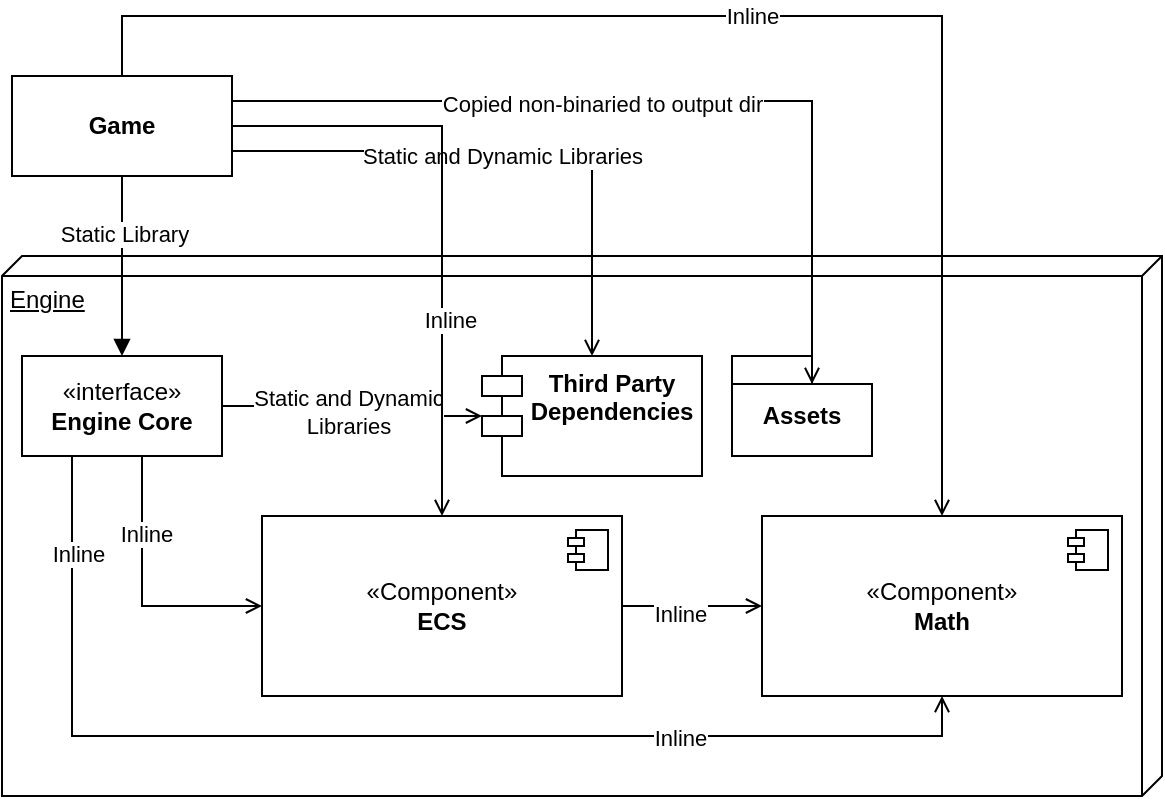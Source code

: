 <mxfile version="22.1.15" type="device">
  <diagram name="Page-1" id="CTwLWxqc1L-N2uM1jExQ">
    <mxGraphModel dx="1221" dy="608" grid="1" gridSize="10" guides="1" tooltips="1" connect="1" arrows="1" fold="1" page="1" pageScale="1" pageWidth="850" pageHeight="1100" math="0" shadow="0">
      <root>
        <mxCell id="0" />
        <mxCell id="1" parent="0" />
        <mxCell id="G1paxGwMHXN2TVMlT6y_-1" value="&lt;b&gt;Game&lt;/b&gt;" style="html=1;whiteSpace=wrap;" parent="1" vertex="1">
          <mxGeometry x="65" y="180" width="110" height="50" as="geometry" />
        </mxCell>
        <mxCell id="G1paxGwMHXN2TVMlT6y_-8" value="Engine" style="verticalAlign=top;align=left;spacingTop=8;spacingLeft=2;spacingRight=12;shape=cube;size=10;direction=south;fontStyle=4;html=1;whiteSpace=wrap;" parent="1" vertex="1">
          <mxGeometry x="60" y="270" width="580" height="270" as="geometry" />
        </mxCell>
        <mxCell id="G1paxGwMHXN2TVMlT6y_-17" style="edgeStyle=orthogonalEdgeStyle;rounded=0;orthogonalLoop=1;jettySize=auto;html=1;endArrow=open;endFill=0;" parent="1" source="G1paxGwMHXN2TVMlT6y_-5" target="G1paxGwMHXN2TVMlT6y_-12" edge="1">
          <mxGeometry relative="1" as="geometry" />
        </mxCell>
        <mxCell id="G1paxGwMHXN2TVMlT6y_-36" value="Inline" style="edgeLabel;html=1;align=center;verticalAlign=middle;resizable=0;points=[];" parent="G1paxGwMHXN2TVMlT6y_-17" vertex="1" connectable="0">
          <mxGeometry x="-0.177" y="-4" relative="1" as="geometry">
            <mxPoint as="offset" />
          </mxGeometry>
        </mxCell>
        <mxCell id="G1paxGwMHXN2TVMlT6y_-5" value="«Component»&lt;br&gt;&lt;b&gt;ECS&lt;/b&gt;" style="html=1;dropTarget=0;whiteSpace=wrap;" parent="1" vertex="1">
          <mxGeometry x="190" y="400" width="180" height="90" as="geometry" />
        </mxCell>
        <mxCell id="G1paxGwMHXN2TVMlT6y_-6" value="" style="shape=module;jettyWidth=8;jettyHeight=4;" parent="G1paxGwMHXN2TVMlT6y_-5" vertex="1">
          <mxGeometry x="1" width="20" height="20" relative="1" as="geometry">
            <mxPoint x="-27" y="7" as="offset" />
          </mxGeometry>
        </mxCell>
        <mxCell id="G1paxGwMHXN2TVMlT6y_-23" style="edgeStyle=orthogonalEdgeStyle;rounded=0;orthogonalLoop=1;jettySize=auto;html=1;entryX=0;entryY=0.5;entryDx=0;entryDy=0;endArrow=open;endFill=0;" parent="1" source="G1paxGwMHXN2TVMlT6y_-2" target="G1paxGwMHXN2TVMlT6y_-5" edge="1">
          <mxGeometry relative="1" as="geometry">
            <Array as="points">
              <mxPoint x="130" y="445" />
            </Array>
          </mxGeometry>
        </mxCell>
        <mxCell id="G1paxGwMHXN2TVMlT6y_-37" value="Inline" style="edgeLabel;html=1;align=center;verticalAlign=middle;resizable=0;points=[];" parent="G1paxGwMHXN2TVMlT6y_-23" vertex="1" connectable="0">
          <mxGeometry x="-0.425" y="2" relative="1" as="geometry">
            <mxPoint as="offset" />
          </mxGeometry>
        </mxCell>
        <mxCell id="G1paxGwMHXN2TVMlT6y_-28" style="edgeStyle=orthogonalEdgeStyle;rounded=0;orthogonalLoop=1;jettySize=auto;html=1;endArrow=open;endFill=0;" parent="1" source="G1paxGwMHXN2TVMlT6y_-2" target="G1paxGwMHXN2TVMlT6y_-14" edge="1">
          <mxGeometry relative="1" as="geometry" />
        </mxCell>
        <mxCell id="G1paxGwMHXN2TVMlT6y_-41" value="Static and Dynamic&lt;br&gt;Libraries" style="edgeLabel;html=1;align=center;verticalAlign=middle;resizable=0;points=[];" parent="G1paxGwMHXN2TVMlT6y_-28" vertex="1" connectable="0">
          <mxGeometry x="-0.065" y="-3" relative="1" as="geometry">
            <mxPoint as="offset" />
          </mxGeometry>
        </mxCell>
        <mxCell id="G1paxGwMHXN2TVMlT6y_-2" value="«interface»&lt;br&gt;&lt;b&gt;Engine Core&lt;/b&gt;" style="html=1;whiteSpace=wrap;" parent="1" vertex="1">
          <mxGeometry x="70" y="320" width="100" height="50" as="geometry" />
        </mxCell>
        <mxCell id="G1paxGwMHXN2TVMlT6y_-24" style="edgeStyle=orthogonalEdgeStyle;rounded=0;orthogonalLoop=1;jettySize=auto;html=1;entryX=0.25;entryY=1;entryDx=0;entryDy=0;startArrow=open;startFill=0;endArrow=none;endFill=0;" parent="1" source="G1paxGwMHXN2TVMlT6y_-12" target="G1paxGwMHXN2TVMlT6y_-2" edge="1">
          <mxGeometry relative="1" as="geometry">
            <Array as="points">
              <mxPoint x="530" y="510" />
              <mxPoint x="95" y="510" />
            </Array>
          </mxGeometry>
        </mxCell>
        <mxCell id="G1paxGwMHXN2TVMlT6y_-35" value="Inline" style="edgeLabel;html=1;align=center;verticalAlign=middle;resizable=0;points=[];" parent="G1paxGwMHXN2TVMlT6y_-24" vertex="1" connectable="0">
          <mxGeometry x="-0.492" y="1" relative="1" as="geometry">
            <mxPoint as="offset" />
          </mxGeometry>
        </mxCell>
        <mxCell id="G1paxGwMHXN2TVMlT6y_-38" value="Inline" style="edgeLabel;html=1;align=center;verticalAlign=middle;resizable=0;points=[];" parent="G1paxGwMHXN2TVMlT6y_-24" vertex="1" connectable="0">
          <mxGeometry x="0.836" y="-3" relative="1" as="geometry">
            <mxPoint as="offset" />
          </mxGeometry>
        </mxCell>
        <mxCell id="G1paxGwMHXN2TVMlT6y_-12" value="«Component»&lt;br&gt;&lt;b&gt;Math&lt;/b&gt;" style="html=1;dropTarget=0;whiteSpace=wrap;" parent="1" vertex="1">
          <mxGeometry x="440" y="400" width="180" height="90" as="geometry" />
        </mxCell>
        <mxCell id="G1paxGwMHXN2TVMlT6y_-13" value="" style="shape=module;jettyWidth=8;jettyHeight=4;" parent="G1paxGwMHXN2TVMlT6y_-12" vertex="1">
          <mxGeometry x="1" width="20" height="20" relative="1" as="geometry">
            <mxPoint x="-27" y="7" as="offset" />
          </mxGeometry>
        </mxCell>
        <mxCell id="G1paxGwMHXN2TVMlT6y_-14" value="&lt;b&gt;Third Party Dependencies&lt;/b&gt;" style="shape=module;align=left;spacingLeft=20;align=center;verticalAlign=top;whiteSpace=wrap;html=1;" parent="1" vertex="1">
          <mxGeometry x="300" y="320" width="110" height="60" as="geometry" />
        </mxCell>
        <mxCell id="G1paxGwMHXN2TVMlT6y_-19" value="Assets" style="shape=folder;fontStyle=1;spacingTop=10;tabWidth=40;tabHeight=14;tabPosition=left;html=1;whiteSpace=wrap;" parent="1" vertex="1">
          <mxGeometry x="425" y="320" width="70" height="50" as="geometry" />
        </mxCell>
        <mxCell id="G1paxGwMHXN2TVMlT6y_-22" style="edgeStyle=orthogonalEdgeStyle;rounded=0;orthogonalLoop=1;jettySize=auto;html=1;entryX=0.5;entryY=0;entryDx=0;entryDy=0;endArrow=block;endFill=1;" parent="1" source="G1paxGwMHXN2TVMlT6y_-1" target="G1paxGwMHXN2TVMlT6y_-2" edge="1">
          <mxGeometry relative="1" as="geometry">
            <mxPoint x="260" y="210" as="targetPoint" />
          </mxGeometry>
        </mxCell>
        <mxCell id="G1paxGwMHXN2TVMlT6y_-34" value="Static Library" style="edgeLabel;html=1;align=center;verticalAlign=middle;resizable=0;points=[];" parent="G1paxGwMHXN2TVMlT6y_-22" vertex="1" connectable="0">
          <mxGeometry x="-0.36" y="1" relative="1" as="geometry">
            <mxPoint as="offset" />
          </mxGeometry>
        </mxCell>
        <mxCell id="G1paxGwMHXN2TVMlT6y_-26" style="edgeStyle=orthogonalEdgeStyle;rounded=0;orthogonalLoop=1;jettySize=auto;html=1;exitX=1;exitY=0.25;exitDx=0;exitDy=0;entryX=0;entryY=0;entryDx=40;entryDy=14;entryPerimeter=0;endArrow=open;endFill=0;" parent="1" source="G1paxGwMHXN2TVMlT6y_-1" target="G1paxGwMHXN2TVMlT6y_-19" edge="1">
          <mxGeometry relative="1" as="geometry" />
        </mxCell>
        <mxCell id="G1paxGwMHXN2TVMlT6y_-39" value="Copied non-binaried to output dir" style="edgeLabel;html=1;align=center;verticalAlign=middle;resizable=0;points=[];" parent="G1paxGwMHXN2TVMlT6y_-26" vertex="1" connectable="0">
          <mxGeometry x="-0.146" y="-1" relative="1" as="geometry">
            <mxPoint as="offset" />
          </mxGeometry>
        </mxCell>
        <mxCell id="G1paxGwMHXN2TVMlT6y_-27" style="edgeStyle=orthogonalEdgeStyle;rounded=0;orthogonalLoop=1;jettySize=auto;html=1;exitX=1;exitY=0.75;exitDx=0;exitDy=0;endArrow=open;endFill=0;" parent="1" source="G1paxGwMHXN2TVMlT6y_-1" target="G1paxGwMHXN2TVMlT6y_-14" edge="1">
          <mxGeometry relative="1" as="geometry" />
        </mxCell>
        <mxCell id="G1paxGwMHXN2TVMlT6y_-40" value="Static and Dynamic Libraries" style="edgeLabel;html=1;align=center;verticalAlign=middle;resizable=0;points=[];" parent="G1paxGwMHXN2TVMlT6y_-27" vertex="1" connectable="0">
          <mxGeometry x="-0.043" y="-2" relative="1" as="geometry">
            <mxPoint as="offset" />
          </mxGeometry>
        </mxCell>
        <mxCell id="G1paxGwMHXN2TVMlT6y_-29" style="edgeStyle=orthogonalEdgeStyle;rounded=0;orthogonalLoop=1;jettySize=auto;html=1;endArrow=open;endFill=0;" parent="1" source="G1paxGwMHXN2TVMlT6y_-1" target="G1paxGwMHXN2TVMlT6y_-5" edge="1">
          <mxGeometry relative="1" as="geometry" />
        </mxCell>
        <mxCell id="G1paxGwMHXN2TVMlT6y_-32" value="Inline" style="edgeLabel;html=1;align=center;verticalAlign=middle;resizable=0;points=[];" parent="G1paxGwMHXN2TVMlT6y_-29" vertex="1" connectable="0">
          <mxGeometry x="0.345" y="4" relative="1" as="geometry">
            <mxPoint as="offset" />
          </mxGeometry>
        </mxCell>
        <mxCell id="G1paxGwMHXN2TVMlT6y_-31" value="Inline" style="edgeStyle=orthogonalEdgeStyle;rounded=0;orthogonalLoop=1;jettySize=auto;html=1;endArrow=open;endFill=0;" parent="1" source="G1paxGwMHXN2TVMlT6y_-1" target="G1paxGwMHXN2TVMlT6y_-12" edge="1">
          <mxGeometry relative="1" as="geometry">
            <Array as="points">
              <mxPoint x="120" y="150" />
              <mxPoint x="530" y="150" />
            </Array>
          </mxGeometry>
        </mxCell>
      </root>
    </mxGraphModel>
  </diagram>
</mxfile>
